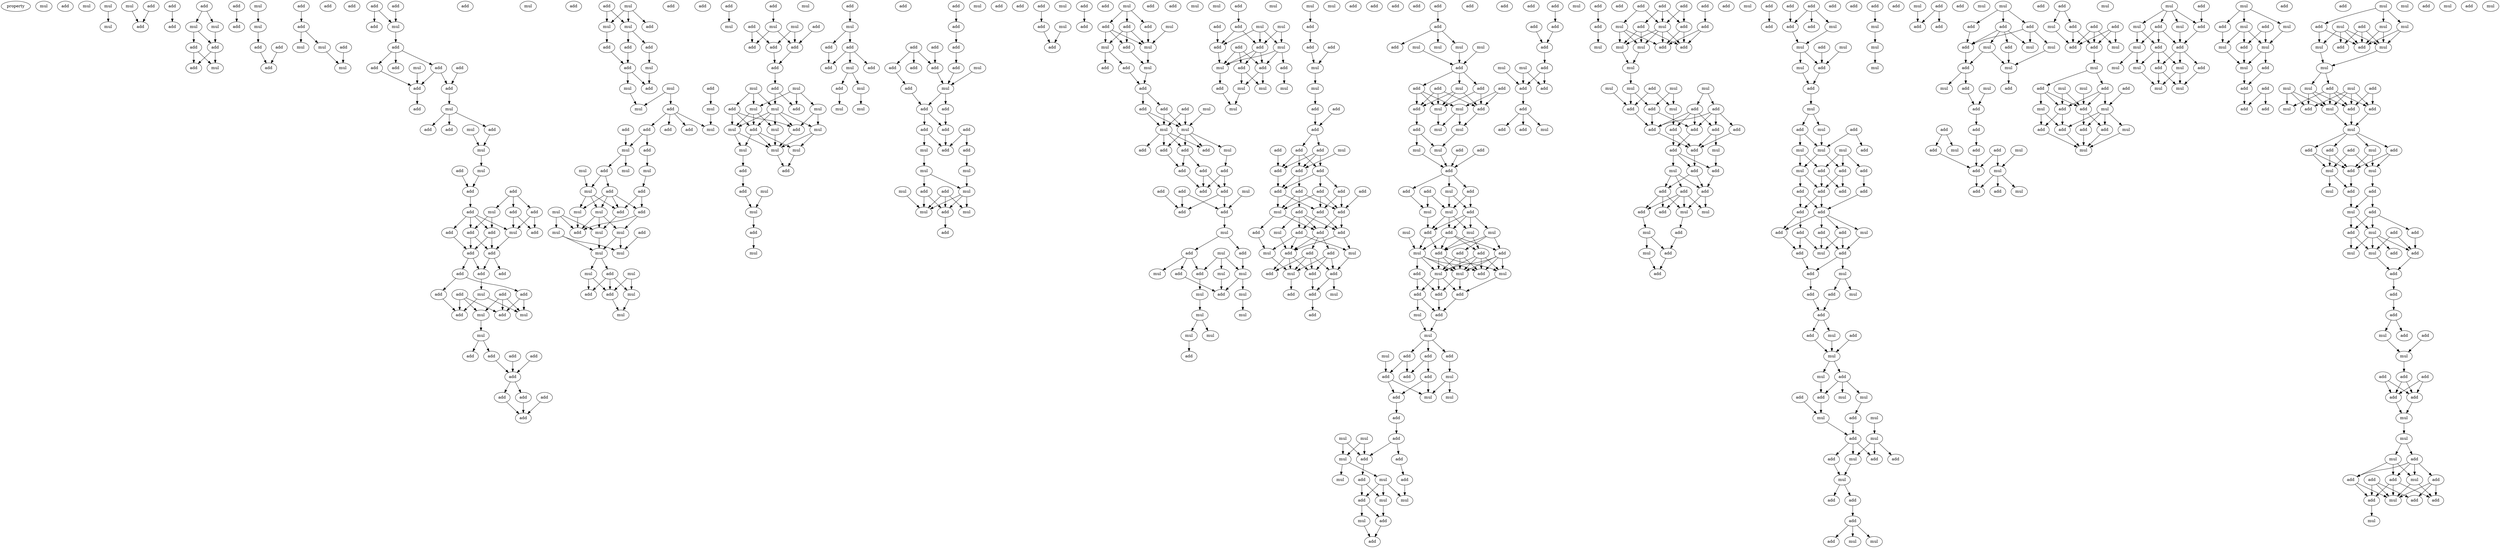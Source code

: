 digraph {
    node [fontcolor=black]
    property [mul=2,lf=1.6]
    0 [ label = mul ];
    1 [ label = add ];
    2 [ label = mul ];
    3 [ label = mul ];
    4 [ label = mul ];
    5 [ label = mul ];
    6 [ label = add ];
    7 [ label = add ];
    8 [ label = add ];
    9 [ label = add ];
    10 [ label = add ];
    11 [ label = mul ];
    12 [ label = mul ];
    13 [ label = add ];
    14 [ label = add ];
    15 [ label = add ];
    16 [ label = add ];
    17 [ label = add ];
    18 [ label = mul ];
    19 [ label = mul ];
    20 [ label = mul ];
    21 [ label = add ];
    22 [ label = add ];
    23 [ label = add ];
    24 [ label = add ];
    25 [ label = add ];
    26 [ label = mul ];
    27 [ label = add ];
    28 [ label = add ];
    29 [ label = add ];
    30 [ label = mul ];
    31 [ label = mul ];
    32 [ label = add ];
    33 [ label = add ];
    34 [ label = add ];
    35 [ label = mul ];
    36 [ label = add ];
    37 [ label = add ];
    38 [ label = add ];
    39 [ label = mul ];
    40 [ label = add ];
    41 [ label = add ];
    42 [ label = add ];
    43 [ label = add ];
    44 [ label = add ];
    45 [ label = mul ];
    46 [ label = mul ];
    47 [ label = add ];
    48 [ label = add ];
    49 [ label = add ];
    50 [ label = mul ];
    51 [ label = add ];
    52 [ label = add ];
    53 [ label = mul ];
    54 [ label = add ];
    55 [ label = add ];
    56 [ label = mul ];
    57 [ label = add ];
    58 [ label = add ];
    59 [ label = add ];
    60 [ label = add ];
    61 [ label = add ];
    62 [ label = add ];
    63 [ label = add ];
    64 [ label = mul ];
    65 [ label = add ];
    66 [ label = add ];
    67 [ label = add ];
    68 [ label = add ];
    69 [ label = add ];
    70 [ label = add ];
    71 [ label = add ];
    72 [ label = add ];
    73 [ label = add ];
    74 [ label = mul ];
    75 [ label = add ];
    76 [ label = mul ];
    77 [ label = mul ];
    78 [ label = add ];
    79 [ label = mul ];
    80 [ label = mul ];
    81 [ label = add ];
    82 [ label = add ];
    83 [ label = add ];
    84 [ label = add ];
    85 [ label = add ];
    86 [ label = add ];
    87 [ label = add ];
    88 [ label = add ];
    89 [ label = add ];
    90 [ label = add ];
    91 [ label = add ];
    92 [ label = mul ];
    93 [ label = mul ];
    94 [ label = add ];
    95 [ label = mul ];
    96 [ label = add ];
    97 [ label = add ];
    98 [ label = add ];
    99 [ label = add ];
    100 [ label = add ];
    101 [ label = mul ];
    102 [ label = add ];
    103 [ label = add ];
    104 [ label = add ];
    105 [ label = mul ];
    106 [ label = mul ];
    107 [ label = add ];
    108 [ label = mul ];
    109 [ label = mul ];
    110 [ label = add ];
    111 [ label = add ];
    112 [ label = add ];
    113 [ label = mul ];
    114 [ label = add ];
    115 [ label = mul ];
    116 [ label = add ];
    117 [ label = mul ];
    118 [ label = add ];
    119 [ label = mul ];
    120 [ label = mul ];
    121 [ label = mul ];
    122 [ label = add ];
    123 [ label = add ];
    124 [ label = add ];
    125 [ label = mul ];
    126 [ label = mul ];
    127 [ label = add ];
    128 [ label = mul ];
    129 [ label = mul ];
    130 [ label = mul ];
    131 [ label = add ];
    132 [ label = add ];
    133 [ label = mul ];
    134 [ label = mul ];
    135 [ label = mul ];
    136 [ label = add ];
    137 [ label = mul ];
    138 [ label = mul ];
    139 [ label = mul ];
    140 [ label = add ];
    141 [ label = add ];
    142 [ label = add ];
    143 [ label = mul ];
    144 [ label = mul ];
    145 [ label = add ];
    146 [ label = add ];
    147 [ label = mul ];
    148 [ label = mul ];
    149 [ label = add ];
    150 [ label = add ];
    151 [ label = add ];
    152 [ label = add ];
    153 [ label = add ];
    154 [ label = mul ];
    155 [ label = add ];
    156 [ label = mul ];
    157 [ label = mul ];
    158 [ label = mul ];
    159 [ label = mul ];
    160 [ label = add ];
    161 [ label = add ];
    162 [ label = add ];
    163 [ label = mul ];
    164 [ label = mul ];
    165 [ label = add ];
    166 [ label = mul ];
    167 [ label = mul ];
    168 [ label = mul ];
    169 [ label = mul ];
    170 [ label = add ];
    171 [ label = add ];
    172 [ label = add ];
    173 [ label = mul ];
    174 [ label = mul ];
    175 [ label = mul ];
    176 [ label = add ];
    177 [ label = add ];
    178 [ label = mul ];
    179 [ label = mul ];
    180 [ label = add ];
    181 [ label = add ];
    182 [ label = add ];
    183 [ label = mul ];
    184 [ label = add ];
    185 [ label = add ];
    186 [ label = add ];
    187 [ label = mul ];
    188 [ label = mul ];
    189 [ label = add ];
    190 [ label = mul ];
    191 [ label = add ];
    192 [ label = mul ];
    193 [ label = add ];
    194 [ label = add ];
    195 [ label = add ];
    196 [ label = add ];
    197 [ label = add ];
    198 [ label = mul ];
    199 [ label = add ];
    200 [ label = add ];
    201 [ label = add ];
    202 [ label = add ];
    203 [ label = mul ];
    204 [ label = add ];
    205 [ label = add ];
    206 [ label = add ];
    207 [ label = add ];
    208 [ label = add ];
    209 [ label = add ];
    210 [ label = mul ];
    211 [ label = add ];
    212 [ label = add ];
    213 [ label = mul ];
    214 [ label = mul ];
    215 [ label = add ];
    216 [ label = mul ];
    217 [ label = mul ];
    218 [ label = add ];
    219 [ label = add ];
    220 [ label = mul ];
    221 [ label = mul ];
    222 [ label = add ];
    223 [ label = add ];
    224 [ label = add ];
    225 [ label = mul ];
    226 [ label = add ];
    227 [ label = mul ];
    228 [ label = add ];
    229 [ label = add ];
    230 [ label = add ];
    231 [ label = mul ];
    232 [ label = add ];
    233 [ label = add ];
    234 [ label = mul ];
    235 [ label = add ];
    236 [ label = mul ];
    237 [ label = add ];
    238 [ label = mul ];
    239 [ label = add ];
    240 [ label = add ];
    241 [ label = mul ];
    242 [ label = add ];
    243 [ label = add ];
    244 [ label = add ];
    245 [ label = add ];
    246 [ label = add ];
    247 [ label = mul ];
    248 [ label = mul ];
    249 [ label = mul ];
    250 [ label = add ];
    251 [ label = mul ];
    252 [ label = add ];
    253 [ label = add ];
    254 [ label = add ];
    255 [ label = add ];
    256 [ label = add ];
    257 [ label = add ];
    258 [ label = add ];
    259 [ label = mul ];
    260 [ label = add ];
    261 [ label = add ];
    262 [ label = add ];
    263 [ label = add ];
    264 [ label = add ];
    265 [ label = mul ];
    266 [ label = add ];
    267 [ label = add ];
    268 [ label = mul ];
    269 [ label = mul ];
    270 [ label = add ];
    271 [ label = add ];
    272 [ label = mul ];
    273 [ label = mul ];
    274 [ label = add ];
    275 [ label = add ];
    276 [ label = mul ];
    277 [ label = mul ];
    278 [ label = mul ];
    279 [ label = mul ];
    280 [ label = mul ];
    281 [ label = mul ];
    282 [ label = mul ];
    283 [ label = mul ];
    284 [ label = add ];
    285 [ label = add ];
    286 [ label = add ];
    287 [ label = mul ];
    288 [ label = add ];
    289 [ label = mul ];
    290 [ label = add ];
    291 [ label = mul ];
    292 [ label = add ];
    293 [ label = add ];
    294 [ label = add ];
    295 [ label = add ];
    296 [ label = add ];
    297 [ label = mul ];
    298 [ label = mul ];
    299 [ label = mul ];
    300 [ label = add ];
    301 [ label = mul ];
    302 [ label = mul ];
    303 [ label = mul ];
    304 [ label = mul ];
    305 [ label = mul ];
    306 [ label = add ];
    307 [ label = add ];
    308 [ label = add ];
    309 [ label = mul ];
    310 [ label = mul ];
    311 [ label = add ];
    312 [ label = add ];
    313 [ label = add ];
    314 [ label = add ];
    315 [ label = add ];
    316 [ label = add ];
    317 [ label = mul ];
    318 [ label = add ];
    319 [ label = add ];
    320 [ label = add ];
    321 [ label = add ];
    322 [ label = add ];
    323 [ label = add ];
    324 [ label = add ];
    325 [ label = add ];
    326 [ label = add ];
    327 [ label = add ];
    328 [ label = add ];
    329 [ label = mul ];
    330 [ label = add ];
    331 [ label = add ];
    332 [ label = add ];
    333 [ label = mul ];
    334 [ label = add ];
    335 [ label = add ];
    336 [ label = add ];
    337 [ label = add ];
    338 [ label = mul ];
    339 [ label = add ];
    340 [ label = add ];
    341 [ label = mul ];
    342 [ label = add ];
    343 [ label = mul ];
    344 [ label = add ];
    345 [ label = add ];
    346 [ label = add ];
    347 [ label = add ];
    348 [ label = add ];
    349 [ label = mul ];
    350 [ label = add ];
    351 [ label = add ];
    352 [ label = add ];
    353 [ label = add ];
    354 [ label = mul ];
    355 [ label = add ];
    356 [ label = mul ];
    357 [ label = mul ];
    358 [ label = mul ];
    359 [ label = add ];
    360 [ label = mul ];
    361 [ label = add ];
    362 [ label = add ];
    363 [ label = add ];
    364 [ label = add ];
    365 [ label = add ];
    366 [ label = mul ];
    367 [ label = mul ];
    368 [ label = add ];
    369 [ label = mul ];
    370 [ label = add ];
    371 [ label = mul ];
    372 [ label = mul ];
    373 [ label = mul ];
    374 [ label = add ];
    375 [ label = add ];
    376 [ label = add ];
    377 [ label = add ];
    378 [ label = mul ];
    379 [ label = add ];
    380 [ label = add ];
    381 [ label = add ];
    382 [ label = mul ];
    383 [ label = mul ];
    384 [ label = add ];
    385 [ label = add ];
    386 [ label = mul ];
    387 [ label = mul ];
    388 [ label = mul ];
    389 [ label = add ];
    390 [ label = add ];
    391 [ label = add ];
    392 [ label = add ];
    393 [ label = mul ];
    394 [ label = add ];
    395 [ label = mul ];
    396 [ label = add ];
    397 [ label = mul ];
    398 [ label = add ];
    399 [ label = mul ];
    400 [ label = add ];
    401 [ label = add ];
    402 [ label = add ];
    403 [ label = mul ];
    404 [ label = add ];
    405 [ label = mul ];
    406 [ label = add ];
    407 [ label = mul ];
    408 [ label = add ];
    409 [ label = add ];
    410 [ label = add ];
    411 [ label = add ];
    412 [ label = add ];
    413 [ label = mul ];
    414 [ label = add ];
    415 [ label = mul ];
    416 [ label = mul ];
    417 [ label = add ];
    418 [ label = mul ];
    419 [ label = add ];
    420 [ label = add ];
    421 [ label = mul ];
    422 [ label = add ];
    423 [ label = mul ];
    424 [ label = add ];
    425 [ label = mul ];
    426 [ label = add ];
    427 [ label = mul ];
    428 [ label = add ];
    429 [ label = add ];
    430 [ label = mul ];
    431 [ label = add ];
    432 [ label = mul ];
    433 [ label = mul ];
    434 [ label = add ];
    435 [ label = add ];
    436 [ label = add ];
    437 [ label = add ];
    438 [ label = add ];
    439 [ label = add ];
    440 [ label = mul ];
    441 [ label = add ];
    442 [ label = mul ];
    443 [ label = mul ];
    444 [ label = add ];
    445 [ label = add ];
    446 [ label = add ];
    447 [ label = add ];
    448 [ label = add ];
    449 [ label = add ];
    450 [ label = add ];
    451 [ label = mul ];
    452 [ label = add ];
    453 [ label = mul ];
    454 [ label = add ];
    455 [ label = add ];
    456 [ label = add ];
    457 [ label = add ];
    458 [ label = add ];
    459 [ label = add ];
    460 [ label = mul ];
    461 [ label = mul ];
    462 [ label = add ];
    463 [ label = mul ];
    464 [ label = mul ];
    465 [ label = add ];
    466 [ label = add ];
    467 [ label = mul ];
    468 [ label = mul ];
    469 [ label = mul ];
    470 [ label = add ];
    471 [ label = mul ];
    472 [ label = mul ];
    473 [ label = add ];
    474 [ label = add ];
    475 [ label = add ];
    476 [ label = add ];
    477 [ label = mul ];
    478 [ label = add ];
    479 [ label = add ];
    480 [ label = add ];
    481 [ label = add ];
    482 [ label = add ];
    483 [ label = mul ];
    484 [ label = add ];
    485 [ label = add ];
    486 [ label = add ];
    487 [ label = add ];
    488 [ label = mul ];
    489 [ label = add ];
    490 [ label = add ];
    491 [ label = add ];
    492 [ label = add ];
    493 [ label = add ];
    494 [ label = mul ];
    495 [ label = mul ];
    496 [ label = add ];
    497 [ label = mul ];
    498 [ label = mul ];
    499 [ label = add ];
    500 [ label = add ];
    501 [ label = add ];
    502 [ label = mul ];
    503 [ label = add ];
    504 [ label = add ];
    505 [ label = add ];
    506 [ label = add ];
    507 [ label = add ];
    508 [ label = add ];
    509 [ label = add ];
    510 [ label = mul ];
    511 [ label = mul ];
    512 [ label = mul ];
    513 [ label = add ];
    514 [ label = mul ];
    515 [ label = add ];
    516 [ label = add ];
    517 [ label = mul ];
    518 [ label = add ];
    519 [ label = add ];
    520 [ label = mul ];
    521 [ label = mul ];
    522 [ label = add ];
    523 [ label = mul ];
    524 [ label = mul ];
    525 [ label = add ];
    526 [ label = mul ];
    527 [ label = add ];
    528 [ label = add ];
    529 [ label = add ];
    530 [ label = add ];
    531 [ label = add ];
    532 [ label = add ];
    533 [ label = add ];
    534 [ label = add ];
    535 [ label = add ];
    536 [ label = mul ];
    537 [ label = add ];
    538 [ label = add ];
    539 [ label = add ];
    540 [ label = mul ];
    541 [ label = add ];
    542 [ label = add ];
    543 [ label = add ];
    544 [ label = mul ];
    545 [ label = add ];
    546 [ label = add ];
    547 [ label = mul ];
    548 [ label = add ];
    549 [ label = mul ];
    550 [ label = add ];
    551 [ label = add ];
    552 [ label = add ];
    553 [ label = mul ];
    554 [ label = add ];
    555 [ label = mul ];
    556 [ label = add ];
    557 [ label = add ];
    558 [ label = mul ];
    559 [ label = mul ];
    560 [ label = mul ];
    561 [ label = add ];
    562 [ label = mul ];
    563 [ label = mul ];
    564 [ label = add ];
    565 [ label = add ];
    566 [ label = add ];
    567 [ label = add ];
    568 [ label = mul ];
    569 [ label = mul ];
    570 [ label = add ];
    571 [ label = add ];
    572 [ label = add ];
    573 [ label = add ];
    574 [ label = add ];
    575 [ label = add ];
    576 [ label = mul ];
    577 [ label = mul ];
    578 [ label = mul ];
    579 [ label = mul ];
    580 [ label = add ];
    581 [ label = mul ];
    582 [ label = mul ];
    583 [ label = add ];
    584 [ label = add ];
    585 [ label = mul ];
    586 [ label = add ];
    587 [ label = mul ];
    588 [ label = add ];
    589 [ label = add ];
    590 [ label = add ];
    591 [ label = mul ];
    592 [ label = add ];
    593 [ label = add ];
    594 [ label = mul ];
    595 [ label = mul ];
    596 [ label = mul ];
    597 [ label = add ];
    598 [ label = mul ];
    599 [ label = add ];
    600 [ label = add ];
    601 [ label = mul ];
    602 [ label = add ];
    603 [ label = add ];
    604 [ label = add ];
    605 [ label = add ];
    606 [ label = mul ];
    607 [ label = add ];
    608 [ label = mul ];
    609 [ label = add ];
    610 [ label = add ];
    611 [ label = mul ];
    612 [ label = add ];
    613 [ label = add ];
    614 [ label = mul ];
    615 [ label = add ];
    616 [ label = add ];
    617 [ label = mul ];
    618 [ label = mul ];
    619 [ label = add ];
    620 [ label = add ];
    621 [ label = add ];
    622 [ label = add ];
    623 [ label = mul ];
    624 [ label = add ];
    625 [ label = mul ];
    626 [ label = mul ];
    627 [ label = add ];
    628 [ label = add ];
    629 [ label = add ];
    630 [ label = mul ];
    631 [ label = add ];
    632 [ label = mul ];
    633 [ label = mul ];
    634 [ label = add ];
    635 [ label = add ];
    636 [ label = mul ];
    637 [ label = add ];
    638 [ label = add ];
    639 [ label = add ];
    640 [ label = mul ];
    641 [ label = mul ];
    642 [ label = add ];
    643 [ label = mul ];
    644 [ label = add ];
    645 [ label = mul ];
    646 [ label = add ];
    647 [ label = mul ];
    648 [ label = add ];
    649 [ label = add ];
    650 [ label = mul ];
    651 [ label = mul ];
    652 [ label = mul ];
    653 [ label = add ];
    654 [ label = add ];
    655 [ label = mul ];
    656 [ label = mul ];
    657 [ label = mul ];
    658 [ label = add ];
    659 [ label = mul ];
    660 [ label = mul ];
    661 [ label = add ];
    662 [ label = add ];
    663 [ label = mul ];
    664 [ label = mul ];
    665 [ label = mul ];
    666 [ label = add ];
    667 [ label = add ];
    668 [ label = add ];
    669 [ label = add ];
    670 [ label = add ];
    671 [ label = add ];
    672 [ label = add ];
    673 [ label = mul ];
    674 [ label = add ];
    675 [ label = mul ];
    676 [ label = mul ];
    677 [ label = add ];
    678 [ label = mul ];
    679 [ label = mul ];
    680 [ label = add ];
    681 [ label = add ];
    682 [ label = mul ];
    683 [ label = mul ];
    684 [ label = mul ];
    685 [ label = add ];
    686 [ label = add ];
    687 [ label = mul ];
    688 [ label = mul ];
    689 [ label = add ];
    690 [ label = add ];
    691 [ label = mul ];
    692 [ label = mul ];
    693 [ label = add ];
    694 [ label = mul ];
    695 [ label = add ];
    696 [ label = add ];
    697 [ label = add ];
    698 [ label = mul ];
    699 [ label = add ];
    700 [ label = mul ];
    701 [ label = add ];
    702 [ label = mul ];
    703 [ label = mul ];
    704 [ label = add ];
    705 [ label = add ];
    706 [ label = mul ];
    707 [ label = add ];
    708 [ label = mul ];
    709 [ label = add ];
    710 [ label = add ];
    711 [ label = add ];
    712 [ label = add ];
    713 [ label = mul ];
    714 [ label = add ];
    715 [ label = mul ];
    716 [ label = add ];
    717 [ label = mul ];
    718 [ label = add ];
    719 [ label = add ];
    720 [ label = add ];
    721 [ label = add ];
    722 [ label = mul ];
    723 [ label = add ];
    724 [ label = mul ];
    725 [ label = mul ];
    726 [ label = add ];
    727 [ label = add ];
    728 [ label = add ];
    729 [ label = add ];
    730 [ label = add ];
    731 [ label = add ];
    732 [ label = mul ];
    733 [ label = mul ];
    734 [ label = mul ];
    735 [ label = add ];
    736 [ label = add ];
    737 [ label = mul ];
    738 [ label = add ];
    739 [ label = add ];
    740 [ label = add ];
    741 [ label = mul ];
    742 [ label = add ];
    743 [ label = add ];
    744 [ label = mul ];
    745 [ label = add ];
    746 [ label = mul ];
    3 -> 4 [ name = 0 ];
    5 -> 7 [ name = 1 ];
    6 -> 7 [ name = 2 ];
    8 -> 9 [ name = 3 ];
    10 -> 11 [ name = 4 ];
    10 -> 12 [ name = 5 ];
    11 -> 13 [ name = 6 ];
    11 -> 14 [ name = 7 ];
    12 -> 14 [ name = 8 ];
    13 -> 17 [ name = 9 ];
    13 -> 18 [ name = 10 ];
    14 -> 17 [ name = 11 ];
    14 -> 18 [ name = 12 ];
    15 -> 16 [ name = 13 ];
    19 -> 20 [ name = 14 ];
    20 -> 21 [ name = 15 ];
    21 -> 23 [ name = 16 ];
    22 -> 23 [ name = 17 ];
    24 -> 25 [ name = 18 ];
    25 -> 26 [ name = 19 ];
    25 -> 30 [ name = 20 ];
    29 -> 31 [ name = 21 ];
    30 -> 31 [ name = 22 ];
    32 -> 34 [ name = 23 ];
    32 -> 35 [ name = 24 ];
    33 -> 35 [ name = 25 ];
    35 -> 36 [ name = 26 ];
    36 -> 37 [ name = 27 ];
    36 -> 40 [ name = 28 ];
    36 -> 41 [ name = 29 ];
    37 -> 42 [ name = 30 ];
    37 -> 43 [ name = 31 ];
    38 -> 43 [ name = 32 ];
    39 -> 42 [ name = 33 ];
    40 -> 42 [ name = 34 ];
    42 -> 44 [ name = 35 ];
    43 -> 45 [ name = 36 ];
    45 -> 47 [ name = 37 ];
    45 -> 48 [ name = 38 ];
    45 -> 49 [ name = 39 ];
    46 -> 50 [ name = 40 ];
    49 -> 50 [ name = 41 ];
    50 -> 53 [ name = 42 ];
    52 -> 55 [ name = 43 ];
    53 -> 55 [ name = 44 ];
    54 -> 56 [ name = 45 ];
    54 -> 57 [ name = 46 ];
    54 -> 58 [ name = 47 ];
    55 -> 59 [ name = 48 ];
    56 -> 60 [ name = 49 ];
    56 -> 61 [ name = 50 ];
    57 -> 63 [ name = 51 ];
    57 -> 64 [ name = 52 ];
    58 -> 63 [ name = 53 ];
    58 -> 64 [ name = 54 ];
    59 -> 60 [ name = 55 ];
    59 -> 61 [ name = 56 ];
    59 -> 62 [ name = 57 ];
    59 -> 64 [ name = 58 ];
    60 -> 65 [ name = 59 ];
    60 -> 66 [ name = 60 ];
    61 -> 65 [ name = 61 ];
    61 -> 66 [ name = 62 ];
    62 -> 65 [ name = 63 ];
    64 -> 66 [ name = 64 ];
    65 -> 67 [ name = 65 ];
    65 -> 69 [ name = 66 ];
    66 -> 68 [ name = 67 ];
    66 -> 69 [ name = 68 ];
    67 -> 70 [ name = 69 ];
    67 -> 71 [ name = 70 ];
    69 -> 74 [ name = 71 ];
    70 -> 78 [ name = 72 ];
    70 -> 79 [ name = 73 ];
    71 -> 75 [ name = 74 ];
    72 -> 77 [ name = 75 ];
    72 -> 78 [ name = 76 ];
    72 -> 79 [ name = 77 ];
    73 -> 75 [ name = 78 ];
    73 -> 77 [ name = 79 ];
    73 -> 78 [ name = 80 ];
    74 -> 75 [ name = 81 ];
    74 -> 79 [ name = 82 ];
    77 -> 80 [ name = 83 ];
    80 -> 81 [ name = 84 ];
    80 -> 82 [ name = 85 ];
    82 -> 85 [ name = 86 ];
    83 -> 85 [ name = 87 ];
    84 -> 85 [ name = 88 ];
    85 -> 86 [ name = 89 ];
    85 -> 87 [ name = 90 ];
    86 -> 90 [ name = 91 ];
    87 -> 90 [ name = 92 ];
    89 -> 90 [ name = 93 ];
    91 -> 93 [ name = 94 ];
    91 -> 95 [ name = 95 ];
    92 -> 93 [ name = 96 ];
    92 -> 94 [ name = 97 ];
    92 -> 95 [ name = 98 ];
    93 -> 97 [ name = 99 ];
    93 -> 99 [ name = 100 ];
    95 -> 96 [ name = 101 ];
    96 -> 100 [ name = 102 ];
    97 -> 100 [ name = 103 ];
    99 -> 101 [ name = 104 ];
    100 -> 102 [ name = 105 ];
    100 -> 105 [ name = 106 ];
    101 -> 102 [ name = 107 ];
    103 -> 108 [ name = 108 ];
    105 -> 109 [ name = 109 ];
    106 -> 107 [ name = 110 ];
    106 -> 109 [ name = 111 ];
    107 -> 110 [ name = 112 ];
    107 -> 111 [ name = 113 ];
    107 -> 112 [ name = 114 ];
    107 -> 113 [ name = 115 ];
    108 -> 113 [ name = 116 ];
    111 -> 115 [ name = 117 ];
    111 -> 116 [ name = 118 ];
    114 -> 115 [ name = 119 ];
    115 -> 117 [ name = 120 ];
    115 -> 118 [ name = 121 ];
    116 -> 120 [ name = 122 ];
    118 -> 121 [ name = 123 ];
    118 -> 122 [ name = 124 ];
    119 -> 121 [ name = 125 ];
    120 -> 123 [ name = 126 ];
    121 -> 126 [ name = 127 ];
    121 -> 127 [ name = 128 ];
    121 -> 128 [ name = 129 ];
    122 -> 124 [ name = 130 ];
    122 -> 126 [ name = 131 ];
    122 -> 127 [ name = 132 ];
    122 -> 128 [ name = 133 ];
    123 -> 124 [ name = 134 ];
    123 -> 127 [ name = 135 ];
    124 -> 130 [ name = 136 ];
    124 -> 132 [ name = 137 ];
    125 -> 129 [ name = 138 ];
    125 -> 132 [ name = 139 ];
    125 -> 133 [ name = 140 ];
    126 -> 132 [ name = 141 ];
    127 -> 133 [ name = 142 ];
    128 -> 130 [ name = 143 ];
    128 -> 132 [ name = 144 ];
    128 -> 133 [ name = 145 ];
    129 -> 134 [ name = 146 ];
    129 -> 135 [ name = 147 ];
    130 -> 134 [ name = 148 ];
    130 -> 135 [ name = 149 ];
    131 -> 135 [ name = 150 ];
    133 -> 134 [ name = 151 ];
    134 -> 136 [ name = 152 ];
    134 -> 138 [ name = 153 ];
    136 -> 139 [ name = 154 ];
    136 -> 141 [ name = 155 ];
    136 -> 142 [ name = 156 ];
    137 -> 139 [ name = 157 ];
    137 -> 142 [ name = 158 ];
    138 -> 141 [ name = 159 ];
    138 -> 142 [ name = 160 ];
    139 -> 143 [ name = 161 ];
    140 -> 144 [ name = 162 ];
    142 -> 143 [ name = 163 ];
    145 -> 148 [ name = 164 ];
    146 -> 152 [ name = 165 ];
    147 -> 150 [ name = 166 ];
    147 -> 152 [ name = 167 ];
    148 -> 151 [ name = 168 ];
    148 -> 152 [ name = 169 ];
    149 -> 150 [ name = 170 ];
    149 -> 151 [ name = 171 ];
    150 -> 153 [ name = 172 ];
    152 -> 153 [ name = 173 ];
    153 -> 155 [ name = 174 ];
    154 -> 157 [ name = 175 ];
    154 -> 158 [ name = 176 ];
    154 -> 160 [ name = 177 ];
    155 -> 159 [ name = 178 ];
    155 -> 160 [ name = 179 ];
    156 -> 157 [ name = 180 ];
    156 -> 159 [ name = 181 ];
    156 -> 161 [ name = 182 ];
    157 -> 162 [ name = 183 ];
    157 -> 163 [ name = 184 ];
    157 -> 164 [ name = 185 ];
    158 -> 165 [ name = 186 ];
    158 -> 166 [ name = 187 ];
    159 -> 162 [ name = 188 ];
    159 -> 163 [ name = 189 ];
    159 -> 164 [ name = 190 ];
    159 -> 165 [ name = 191 ];
    159 -> 166 [ name = 192 ];
    161 -> 162 [ name = 193 ];
    161 -> 164 [ name = 194 ];
    161 -> 165 [ name = 195 ];
    162 -> 167 [ name = 196 ];
    162 -> 168 [ name = 197 ];
    162 -> 169 [ name = 198 ];
    163 -> 169 [ name = 199 ];
    164 -> 167 [ name = 200 ];
    164 -> 169 [ name = 201 ];
    165 -> 169 [ name = 202 ];
    166 -> 168 [ name = 203 ];
    166 -> 169 [ name = 204 ];
    167 -> 171 [ name = 205 ];
    168 -> 170 [ name = 206 ];
    169 -> 170 [ name = 207 ];
    171 -> 172 [ name = 208 ];
    172 -> 175 [ name = 209 ];
    173 -> 175 [ name = 210 ];
    175 -> 176 [ name = 211 ];
    176 -> 178 [ name = 212 ];
    177 -> 179 [ name = 213 ];
    179 -> 181 [ name = 214 ];
    179 -> 182 [ name = 215 ];
    181 -> 185 [ name = 216 ];
    182 -> 183 [ name = 217 ];
    182 -> 184 [ name = 218 ];
    182 -> 185 [ name = 219 ];
    183 -> 186 [ name = 220 ];
    183 -> 187 [ name = 221 ];
    186 -> 188 [ name = 222 ];
    187 -> 192 [ name = 223 ];
    189 -> 193 [ name = 224 ];
    193 -> 195 [ name = 225 ];
    194 -> 200 [ name = 226 ];
    195 -> 197 [ name = 227 ];
    196 -> 199 [ name = 228 ];
    196 -> 200 [ name = 229 ];
    196 -> 201 [ name = 230 ];
    197 -> 203 [ name = 231 ];
    198 -> 203 [ name = 232 ];
    199 -> 202 [ name = 233 ];
    200 -> 203 [ name = 234 ];
    202 -> 204 [ name = 235 ];
    203 -> 204 [ name = 236 ];
    203 -> 205 [ name = 237 ];
    204 -> 206 [ name = 238 ];
    204 -> 209 [ name = 239 ];
    205 -> 209 [ name = 240 ];
    206 -> 210 [ name = 241 ];
    206 -> 211 [ name = 242 ];
    208 -> 211 [ name = 243 ];
    208 -> 212 [ name = 244 ];
    209 -> 211 [ name = 245 ];
    210 -> 213 [ name = 246 ];
    212 -> 214 [ name = 247 ];
    213 -> 215 [ name = 248 ];
    213 -> 217 [ name = 249 ];
    214 -> 217 [ name = 250 ];
    215 -> 219 [ name = 251 ];
    215 -> 220 [ name = 252 ];
    216 -> 220 [ name = 253 ];
    217 -> 219 [ name = 254 ];
    217 -> 220 [ name = 255 ];
    217 -> 221 [ name = 256 ];
    218 -> 219 [ name = 257 ];
    218 -> 220 [ name = 258 ];
    218 -> 221 [ name = 259 ];
    219 -> 222 [ name = 260 ];
    223 -> 224 [ name = 261 ];
    224 -> 226 [ name = 262 ];
    225 -> 226 [ name = 263 ];
    228 -> 229 [ name = 264 ];
    231 -> 232 [ name = 265 ];
    231 -> 233 [ name = 266 ];
    231 -> 235 [ name = 267 ];
    232 -> 236 [ name = 268 ];
    232 -> 237 [ name = 269 ];
    232 -> 238 [ name = 270 ];
    233 -> 238 [ name = 271 ];
    234 -> 238 [ name = 272 ];
    235 -> 236 [ name = 273 ];
    235 -> 237 [ name = 274 ];
    235 -> 238 [ name = 275 ];
    236 -> 239 [ name = 276 ];
    236 -> 240 [ name = 277 ];
    237 -> 241 [ name = 278 ];
    238 -> 241 [ name = 279 ];
    239 -> 242 [ name = 280 ];
    241 -> 242 [ name = 281 ];
    242 -> 243 [ name = 282 ];
    242 -> 246 [ name = 283 ];
    243 -> 248 [ name = 284 ];
    243 -> 249 [ name = 285 ];
    244 -> 248 [ name = 286 ];
    244 -> 249 [ name = 287 ];
    246 -> 248 [ name = 288 ];
    246 -> 249 [ name = 289 ];
    247 -> 248 [ name = 290 ];
    248 -> 250 [ name = 291 ];
    248 -> 251 [ name = 292 ];
    248 -> 252 [ name = 293 ];
    248 -> 253 [ name = 294 ];
    249 -> 250 [ name = 295 ];
    249 -> 252 [ name = 296 ];
    249 -> 253 [ name = 297 ];
    249 -> 254 [ name = 298 ];
    250 -> 255 [ name = 299 ];
    251 -> 256 [ name = 300 ];
    253 -> 255 [ name = 301 ];
    253 -> 257 [ name = 302 ];
    255 -> 261 [ name = 303 ];
    256 -> 258 [ name = 304 ];
    256 -> 261 [ name = 305 ];
    257 -> 258 [ name = 306 ];
    257 -> 261 [ name = 307 ];
    258 -> 263 [ name = 308 ];
    258 -> 264 [ name = 309 ];
    259 -> 264 [ name = 310 ];
    260 -> 263 [ name = 311 ];
    260 -> 264 [ name = 312 ];
    262 -> 263 [ name = 313 ];
    264 -> 265 [ name = 314 ];
    265 -> 266 [ name = 315 ];
    265 -> 267 [ name = 316 ];
    266 -> 269 [ name = 317 ];
    267 -> 270 [ name = 318 ];
    267 -> 271 [ name = 319 ];
    267 -> 272 [ name = 320 ];
    268 -> 269 [ name = 321 ];
    268 -> 271 [ name = 322 ];
    268 -> 273 [ name = 323 ];
    269 -> 275 [ name = 324 ];
    269 -> 277 [ name = 325 ];
    270 -> 275 [ name = 326 ];
    271 -> 276 [ name = 327 ];
    273 -> 275 [ name = 328 ];
    276 -> 279 [ name = 329 ];
    277 -> 278 [ name = 330 ];
    279 -> 280 [ name = 331 ];
    279 -> 281 [ name = 332 ];
    280 -> 284 [ name = 333 ];
    285 -> 288 [ name = 334 ];
    286 -> 290 [ name = 335 ];
    287 -> 290 [ name = 336 ];
    287 -> 291 [ name = 337 ];
    287 -> 293 [ name = 338 ];
    288 -> 290 [ name = 339 ];
    288 -> 293 [ name = 340 ];
    289 -> 291 [ name = 341 ];
    289 -> 293 [ name = 342 ];
    290 -> 297 [ name = 343 ];
    291 -> 294 [ name = 344 ];
    291 -> 296 [ name = 345 ];
    291 -> 297 [ name = 346 ];
    292 -> 294 [ name = 347 ];
    292 -> 295 [ name = 348 ];
    292 -> 297 [ name = 349 ];
    293 -> 294 [ name = 350 ];
    293 -> 295 [ name = 351 ];
    293 -> 297 [ name = 352 ];
    294 -> 298 [ name = 353 ];
    294 -> 301 [ name = 354 ];
    295 -> 298 [ name = 355 ];
    295 -> 301 [ name = 356 ];
    296 -> 299 [ name = 357 ];
    297 -> 300 [ name = 358 ];
    300 -> 302 [ name = 359 ];
    301 -> 302 [ name = 360 ];
    304 -> 306 [ name = 361 ];
    306 -> 308 [ name = 362 ];
    307 -> 309 [ name = 363 ];
    308 -> 309 [ name = 364 ];
    309 -> 310 [ name = 365 ];
    310 -> 313 [ name = 366 ];
    311 -> 316 [ name = 367 ];
    313 -> 316 [ name = 368 ];
    316 -> 318 [ name = 369 ];
    316 -> 319 [ name = 370 ];
    317 -> 323 [ name = 371 ];
    318 -> 321 [ name = 372 ];
    318 -> 322 [ name = 373 ];
    318 -> 323 [ name = 374 ];
    319 -> 321 [ name = 375 ];
    319 -> 322 [ name = 376 ];
    319 -> 323 [ name = 377 ];
    320 -> 322 [ name = 378 ];
    321 -> 325 [ name = 379 ];
    321 -> 326 [ name = 380 ];
    321 -> 327 [ name = 381 ];
    322 -> 327 [ name = 382 ];
    323 -> 324 [ name = 383 ];
    323 -> 327 [ name = 384 ];
    324 -> 329 [ name = 385 ];
    324 -> 331 [ name = 386 ];
    324 -> 332 [ name = 387 ];
    325 -> 330 [ name = 388 ];
    325 -> 331 [ name = 389 ];
    326 -> 329 [ name = 390 ];
    326 -> 330 [ name = 391 ];
    326 -> 331 [ name = 392 ];
    327 -> 329 [ name = 393 ];
    327 -> 330 [ name = 394 ];
    328 -> 331 [ name = 395 ];
    329 -> 335 [ name = 396 ];
    329 -> 336 [ name = 397 ];
    330 -> 334 [ name = 398 ];
    330 -> 337 [ name = 399 ];
    331 -> 335 [ name = 400 ];
    331 -> 337 [ name = 401 ];
    332 -> 333 [ name = 402 ];
    332 -> 334 [ name = 403 ];
    332 -> 335 [ name = 404 ];
    332 -> 337 [ name = 405 ];
    333 -> 340 [ name = 406 ];
    334 -> 338 [ name = 407 ];
    334 -> 340 [ name = 408 ];
    334 -> 341 [ name = 409 ];
    335 -> 339 [ name = 410 ];
    335 -> 340 [ name = 411 ];
    335 -> 342 [ name = 412 ];
    336 -> 338 [ name = 413 ];
    337 -> 340 [ name = 414 ];
    337 -> 341 [ name = 415 ];
    338 -> 343 [ name = 416 ];
    339 -> 343 [ name = 417 ];
    339 -> 344 [ name = 418 ];
    339 -> 345 [ name = 419 ];
    340 -> 343 [ name = 420 ];
    340 -> 345 [ name = 421 ];
    340 -> 346 [ name = 422 ];
    341 -> 344 [ name = 423 ];
    342 -> 343 [ name = 424 ];
    342 -> 344 [ name = 425 ];
    342 -> 345 [ name = 426 ];
    342 -> 346 [ name = 427 ];
    343 -> 347 [ name = 428 ];
    344 -> 348 [ name = 429 ];
    344 -> 349 [ name = 430 ];
    345 -> 348 [ name = 431 ];
    348 -> 350 [ name = 432 ];
    352 -> 353 [ name = 433 ];
    353 -> 355 [ name = 434 ];
    353 -> 357 [ name = 435 ];
    353 -> 358 [ name = 436 ];
    354 -> 359 [ name = 437 ];
    356 -> 359 [ name = 438 ];
    358 -> 359 [ name = 439 ];
    359 -> 360 [ name = 440 ];
    359 -> 361 [ name = 441 ];
    359 -> 362 [ name = 442 ];
    360 -> 365 [ name = 443 ];
    360 -> 367 [ name = 444 ];
    360 -> 368 [ name = 445 ];
    361 -> 365 [ name = 446 ];
    361 -> 367 [ name = 447 ];
    362 -> 366 [ name = 448 ];
    362 -> 367 [ name = 449 ];
    362 -> 368 [ name = 450 ];
    363 -> 365 [ name = 451 ];
    363 -> 366 [ name = 452 ];
    364 -> 365 [ name = 453 ];
    364 -> 367 [ name = 454 ];
    364 -> 368 [ name = 455 ];
    365 -> 371 [ name = 456 ];
    366 -> 369 [ name = 457 ];
    366 -> 371 [ name = 458 ];
    367 -> 369 [ name = 459 ];
    368 -> 370 [ name = 460 ];
    370 -> 372 [ name = 461 ];
    370 -> 373 [ name = 462 ];
    371 -> 373 [ name = 463 ];
    372 -> 377 [ name = 464 ];
    373 -> 377 [ name = 465 ];
    374 -> 377 [ name = 466 ];
    376 -> 377 [ name = 467 ];
    377 -> 378 [ name = 468 ];
    377 -> 379 [ name = 469 ];
    377 -> 380 [ name = 470 ];
    378 -> 383 [ name = 471 ];
    378 -> 384 [ name = 472 ];
    379 -> 383 [ name = 473 ];
    379 -> 384 [ name = 474 ];
    380 -> 382 [ name = 475 ];
    381 -> 382 [ name = 476 ];
    381 -> 383 [ name = 477 ];
    382 -> 389 [ name = 478 ];
    383 -> 385 [ name = 479 ];
    383 -> 387 [ name = 480 ];
    383 -> 389 [ name = 481 ];
    384 -> 385 [ name = 482 ];
    384 -> 387 [ name = 483 ];
    384 -> 388 [ name = 484 ];
    384 -> 389 [ name = 485 ];
    385 -> 390 [ name = 486 ];
    385 -> 392 [ name = 487 ];
    385 -> 393 [ name = 488 ];
    385 -> 394 [ name = 489 ];
    386 -> 393 [ name = 490 ];
    387 -> 390 [ name = 491 ];
    387 -> 392 [ name = 492 ];
    388 -> 390 [ name = 493 ];
    388 -> 391 [ name = 494 ];
    388 -> 394 [ name = 495 ];
    389 -> 390 [ name = 496 ];
    389 -> 393 [ name = 497 ];
    390 -> 395 [ name = 498 ];
    390 -> 397 [ name = 499 ];
    390 -> 399 [ name = 500 ];
    391 -> 395 [ name = 501 ];
    391 -> 396 [ name = 502 ];
    391 -> 397 [ name = 503 ];
    392 -> 395 [ name = 504 ];
    392 -> 396 [ name = 505 ];
    392 -> 397 [ name = 506 ];
    392 -> 399 [ name = 507 ];
    393 -> 395 [ name = 508 ];
    393 -> 396 [ name = 509 ];
    393 -> 397 [ name = 510 ];
    393 -> 398 [ name = 511 ];
    394 -> 395 [ name = 512 ];
    394 -> 396 [ name = 513 ];
    394 -> 397 [ name = 514 ];
    394 -> 399 [ name = 515 ];
    395 -> 400 [ name = 516 ];
    395 -> 401 [ name = 517 ];
    395 -> 402 [ name = 518 ];
    397 -> 400 [ name = 519 ];
    397 -> 402 [ name = 520 ];
    398 -> 400 [ name = 521 ];
    398 -> 401 [ name = 522 ];
    399 -> 402 [ name = 523 ];
    400 -> 404 [ name = 524 ];
    401 -> 403 [ name = 525 ];
    401 -> 404 [ name = 526 ];
    402 -> 404 [ name = 527 ];
    403 -> 405 [ name = 528 ];
    404 -> 405 [ name = 529 ];
    405 -> 406 [ name = 530 ];
    405 -> 408 [ name = 531 ];
    405 -> 409 [ name = 532 ];
    406 -> 413 [ name = 533 ];
    407 -> 412 [ name = 534 ];
    408 -> 411 [ name = 535 ];
    408 -> 412 [ name = 536 ];
    409 -> 410 [ name = 537 ];
    409 -> 411 [ name = 538 ];
    410 -> 414 [ name = 539 ];
    410 -> 416 [ name = 540 ];
    412 -> 414 [ name = 541 ];
    412 -> 416 [ name = 542 ];
    413 -> 415 [ name = 543 ];
    413 -> 416 [ name = 544 ];
    414 -> 417 [ name = 545 ];
    417 -> 420 [ name = 546 ];
    418 -> 423 [ name = 547 ];
    418 -> 424 [ name = 548 ];
    420 -> 422 [ name = 549 ];
    420 -> 424 [ name = 550 ];
    421 -> 423 [ name = 551 ];
    421 -> 424 [ name = 552 ];
    422 -> 428 [ name = 553 ];
    423 -> 425 [ name = 554 ];
    423 -> 427 [ name = 555 ];
    424 -> 426 [ name = 556 ];
    425 -> 430 [ name = 557 ];
    425 -> 431 [ name = 558 ];
    425 -> 432 [ name = 559 ];
    426 -> 430 [ name = 560 ];
    426 -> 431 [ name = 561 ];
    428 -> 432 [ name = 562 ];
    430 -> 434 [ name = 563 ];
    431 -> 433 [ name = 564 ];
    431 -> 434 [ name = 565 ];
    433 -> 435 [ name = 566 ];
    434 -> 435 [ name = 567 ];
    436 -> 438 [ name = 568 ];
    437 -> 439 [ name = 569 ];
    438 -> 439 [ name = 570 ];
    439 -> 441 [ name = 571 ];
    441 -> 444 [ name = 572 ];
    441 -> 445 [ name = 573 ];
    442 -> 444 [ name = 574 ];
    443 -> 444 [ name = 575 ];
    443 -> 445 [ name = 576 ];
    444 -> 446 [ name = 577 ];
    446 -> 448 [ name = 578 ];
    446 -> 449 [ name = 579 ];
    446 -> 451 [ name = 580 ];
    447 -> 452 [ name = 581 ];
    452 -> 453 [ name = 582 ];
    454 -> 458 [ name = 583 ];
    454 -> 459 [ name = 584 ];
    454 -> 460 [ name = 585 ];
    455 -> 458 [ name = 586 ];
    455 -> 460 [ name = 587 ];
    456 -> 462 [ name = 588 ];
    457 -> 460 [ name = 589 ];
    457 -> 461 [ name = 590 ];
    458 -> 465 [ name = 591 ];
    458 -> 466 [ name = 592 ];
    459 -> 463 [ name = 593 ];
    459 -> 464 [ name = 594 ];
    459 -> 466 [ name = 595 ];
    460 -> 463 [ name = 596 ];
    460 -> 464 [ name = 597 ];
    460 -> 465 [ name = 598 ];
    460 -> 466 [ name = 599 ];
    461 -> 463 [ name = 600 ];
    461 -> 464 [ name = 601 ];
    461 -> 465 [ name = 602 ];
    462 -> 465 [ name = 603 ];
    462 -> 466 [ name = 604 ];
    463 -> 467 [ name = 605 ];
    464 -> 467 [ name = 606 ];
    467 -> 471 [ name = 607 ];
    468 -> 473 [ name = 608 ];
    468 -> 477 [ name = 609 ];
    469 -> 475 [ name = 610 ];
    470 -> 475 [ name = 611 ];
    470 -> 477 [ name = 612 ];
    471 -> 473 [ name = 613 ];
    471 -> 475 [ name = 614 ];
    472 -> 474 [ name = 615 ];
    472 -> 476 [ name = 616 ];
    473 -> 478 [ name = 617 ];
    473 -> 479 [ name = 618 ];
    474 -> 478 [ name = 619 ];
    474 -> 479 [ name = 620 ];
    474 -> 480 [ name = 621 ];
    474 -> 482 [ name = 622 ];
    475 -> 479 [ name = 623 ];
    476 -> 478 [ name = 624 ];
    476 -> 479 [ name = 625 ];
    476 -> 480 [ name = 626 ];
    476 -> 481 [ name = 627 ];
    477 -> 482 [ name = 628 ];
    478 -> 484 [ name = 629 ];
    479 -> 485 [ name = 630 ];
    480 -> 483 [ name = 631 ];
    480 -> 485 [ name = 632 ];
    481 -> 485 [ name = 633 ];
    482 -> 484 [ name = 634 ];
    482 -> 485 [ name = 635 ];
    483 -> 487 [ name = 636 ];
    484 -> 486 [ name = 637 ];
    484 -> 487 [ name = 638 ];
    484 -> 488 [ name = 639 ];
    485 -> 486 [ name = 640 ];
    486 -> 490 [ name = 641 ];
    486 -> 491 [ name = 642 ];
    487 -> 490 [ name = 643 ];
    488 -> 489 [ name = 644 ];
    488 -> 490 [ name = 645 ];
    488 -> 491 [ name = 646 ];
    489 -> 492 [ name = 647 ];
    489 -> 493 [ name = 648 ];
    489 -> 494 [ name = 649 ];
    489 -> 495 [ name = 650 ];
    490 -> 494 [ name = 651 ];
    490 -> 495 [ name = 652 ];
    491 -> 492 [ name = 653 ];
    491 -> 493 [ name = 654 ];
    491 -> 494 [ name = 655 ];
    493 -> 497 [ name = 656 ];
    494 -> 496 [ name = 657 ];
    496 -> 499 [ name = 658 ];
    497 -> 498 [ name = 659 ];
    497 -> 499 [ name = 660 ];
    498 -> 501 [ name = 661 ];
    499 -> 501 [ name = 662 ];
    503 -> 504 [ name = 663 ];
    505 -> 509 [ name = 664 ];
    506 -> 507 [ name = 665 ];
    506 -> 509 [ name = 666 ];
    506 -> 510 [ name = 667 ];
    509 -> 511 [ name = 668 ];
    510 -> 511 [ name = 669 ];
    511 -> 514 [ name = 670 ];
    511 -> 515 [ name = 671 ];
    512 -> 515 [ name = 672 ];
    513 -> 515 [ name = 673 ];
    514 -> 516 [ name = 674 ];
    515 -> 516 [ name = 675 ];
    516 -> 517 [ name = 676 ];
    517 -> 519 [ name = 677 ];
    517 -> 520 [ name = 678 ];
    518 -> 521 [ name = 679 ];
    518 -> 522 [ name = 680 ];
    519 -> 521 [ name = 681 ];
    519 -> 523 [ name = 682 ];
    520 -> 521 [ name = 683 ];
    521 -> 525 [ name = 684 ];
    521 -> 526 [ name = 685 ];
    523 -> 526 [ name = 686 ];
    523 -> 527 [ name = 687 ];
    524 -> 525 [ name = 688 ];
    524 -> 527 [ name = 689 ];
    524 -> 528 [ name = 690 ];
    525 -> 529 [ name = 691 ];
    525 -> 532 [ name = 692 ];
    526 -> 530 [ name = 693 ];
    526 -> 532 [ name = 694 ];
    527 -> 529 [ name = 695 ];
    527 -> 532 [ name = 696 ];
    528 -> 531 [ name = 697 ];
    530 -> 533 [ name = 698 ];
    530 -> 534 [ name = 699 ];
    531 -> 534 [ name = 700 ];
    532 -> 533 [ name = 701 ];
    532 -> 534 [ name = 702 ];
    533 -> 535 [ name = 703 ];
    533 -> 537 [ name = 704 ];
    534 -> 536 [ name = 705 ];
    534 -> 537 [ name = 706 ];
    534 -> 538 [ name = 707 ];
    534 -> 539 [ name = 708 ];
    535 -> 540 [ name = 709 ];
    535 -> 541 [ name = 710 ];
    536 -> 542 [ name = 711 ];
    537 -> 541 [ name = 712 ];
    538 -> 540 [ name = 713 ];
    538 -> 542 [ name = 714 ];
    539 -> 540 [ name = 715 ];
    539 -> 542 [ name = 716 ];
    541 -> 543 [ name = 717 ];
    542 -> 543 [ name = 718 ];
    542 -> 544 [ name = 719 ];
    543 -> 546 [ name = 720 ];
    544 -> 545 [ name = 721 ];
    544 -> 547 [ name = 722 ];
    545 -> 548 [ name = 723 ];
    546 -> 548 [ name = 724 ];
    548 -> 549 [ name = 725 ];
    548 -> 550 [ name = 726 ];
    549 -> 553 [ name = 727 ];
    550 -> 553 [ name = 728 ];
    551 -> 553 [ name = 729 ];
    553 -> 554 [ name = 730 ];
    553 -> 555 [ name = 731 ];
    554 -> 557 [ name = 732 ];
    554 -> 558 [ name = 733 ];
    554 -> 559 [ name = 734 ];
    555 -> 557 [ name = 735 ];
    556 -> 562 [ name = 736 ];
    557 -> 562 [ name = 737 ];
    559 -> 561 [ name = 738 ];
    560 -> 563 [ name = 739 ];
    561 -> 564 [ name = 740 ];
    562 -> 564 [ name = 741 ];
    563 -> 565 [ name = 742 ];
    563 -> 567 [ name = 743 ];
    563 -> 568 [ name = 744 ];
    564 -> 566 [ name = 745 ];
    564 -> 567 [ name = 746 ];
    564 -> 568 [ name = 747 ];
    566 -> 569 [ name = 748 ];
    568 -> 569 [ name = 749 ];
    569 -> 570 [ name = 750 ];
    569 -> 571 [ name = 751 ];
    571 -> 572 [ name = 752 ];
    572 -> 575 [ name = 753 ];
    572 -> 576 [ name = 754 ];
    572 -> 577 [ name = 755 ];
    573 -> 578 [ name = 756 ];
    578 -> 579 [ name = 757 ];
    579 -> 581 [ name = 758 ];
    580 -> 584 [ name = 759 ];
    580 -> 586 [ name = 760 ];
    582 -> 584 [ name = 761 ];
    587 -> 588 [ name = 762 ];
    587 -> 589 [ name = 763 ];
    587 -> 590 [ name = 764 ];
    588 -> 592 [ name = 765 ];
    589 -> 591 [ name = 766 ];
    589 -> 592 [ name = 767 ];
    589 -> 595 [ name = 768 ];
    590 -> 592 [ name = 769 ];
    590 -> 593 [ name = 770 ];
    590 -> 594 [ name = 771 ];
    590 -> 595 [ name = 772 ];
    591 -> 596 [ name = 773 ];
    592 -> 597 [ name = 774 ];
    593 -> 596 [ name = 775 ];
    594 -> 596 [ name = 776 ];
    594 -> 597 [ name = 777 ];
    596 -> 600 [ name = 778 ];
    597 -> 598 [ name = 779 ];
    597 -> 599 [ name = 780 ];
    599 -> 602 [ name = 781 ];
    601 -> 602 [ name = 782 ];
    602 -> 603 [ name = 783 ];
    603 -> 607 [ name = 784 ];
    604 -> 605 [ name = 785 ];
    604 -> 606 [ name = 786 ];
    605 -> 610 [ name = 787 ];
    607 -> 610 [ name = 788 ];
    608 -> 611 [ name = 789 ];
    609 -> 610 [ name = 790 ];
    609 -> 611 [ name = 791 ];
    610 -> 612 [ name = 792 ];
    611 -> 612 [ name = 793 ];
    611 -> 614 [ name = 794 ];
    611 -> 615 [ name = 795 ];
    616 -> 617 [ name = 796 ];
    616 -> 621 [ name = 797 ];
    617 -> 624 [ name = 798 ];
    619 -> 622 [ name = 799 ];
    619 -> 623 [ name = 800 ];
    619 -> 624 [ name = 801 ];
    620 -> 622 [ name = 802 ];
    620 -> 623 [ name = 803 ];
    620 -> 624 [ name = 804 ];
    621 -> 622 [ name = 805 ];
    621 -> 624 [ name = 806 ];
    622 -> 625 [ name = 807 ];
    625 -> 627 [ name = 808 ];
    625 -> 628 [ name = 809 ];
    626 -> 631 [ name = 810 ];
    626 -> 634 [ name = 811 ];
    627 -> 631 [ name = 812 ];
    627 -> 633 [ name = 813 ];
    627 -> 634 [ name = 814 ];
    628 -> 631 [ name = 815 ];
    628 -> 632 [ name = 816 ];
    628 -> 634 [ name = 817 ];
    629 -> 633 [ name = 818 ];
    630 -> 631 [ name = 819 ];
    631 -> 638 [ name = 820 ];
    631 -> 639 [ name = 821 ];
    632 -> 635 [ name = 822 ];
    632 -> 637 [ name = 823 ];
    633 -> 635 [ name = 824 ];
    633 -> 636 [ name = 825 ];
    633 -> 638 [ name = 826 ];
    633 -> 639 [ name = 827 ];
    634 -> 635 [ name = 828 ];
    634 -> 637 [ name = 829 ];
    635 -> 640 [ name = 830 ];
    636 -> 640 [ name = 831 ];
    637 -> 640 [ name = 832 ];
    638 -> 640 [ name = 833 ];
    639 -> 640 [ name = 834 ];
    641 -> 643 [ name = 835 ];
    641 -> 644 [ name = 836 ];
    641 -> 645 [ name = 837 ];
    641 -> 646 [ name = 838 ];
    642 -> 644 [ name = 839 ];
    643 -> 648 [ name = 840 ];
    644 -> 648 [ name = 841 ];
    645 -> 647 [ name = 842 ];
    645 -> 649 [ name = 843 ];
    646 -> 647 [ name = 844 ];
    646 -> 648 [ name = 845 ];
    646 -> 649 [ name = 846 ];
    647 -> 650 [ name = 847 ];
    647 -> 651 [ name = 848 ];
    648 -> 652 [ name = 849 ];
    648 -> 653 [ name = 850 ];
    648 -> 654 [ name = 851 ];
    649 -> 651 [ name = 852 ];
    649 -> 652 [ name = 853 ];
    649 -> 654 [ name = 854 ];
    651 -> 655 [ name = 855 ];
    652 -> 655 [ name = 856 ];
    652 -> 656 [ name = 857 ];
    653 -> 656 [ name = 858 ];
    654 -> 655 [ name = 859 ];
    654 -> 656 [ name = 860 ];
    657 -> 659 [ name = 861 ];
    657 -> 660 [ name = 862 ];
    657 -> 661 [ name = 863 ];
    658 -> 662 [ name = 864 ];
    658 -> 664 [ name = 865 ];
    659 -> 664 [ name = 866 ];
    660 -> 662 [ name = 867 ];
    660 -> 663 [ name = 868 ];
    660 -> 664 [ name = 869 ];
    661 -> 663 [ name = 870 ];
    662 -> 665 [ name = 871 ];
    663 -> 665 [ name = 872 ];
    664 -> 665 [ name = 873 ];
    664 -> 666 [ name = 874 ];
    665 -> 668 [ name = 875 ];
    666 -> 668 [ name = 876 ];
    667 -> 669 [ name = 877 ];
    667 -> 670 [ name = 878 ];
    668 -> 669 [ name = 879 ];
    673 -> 675 [ name = 880 ];
    673 -> 676 [ name = 881 ];
    673 -> 677 [ name = 882 ];
    674 -> 679 [ name = 883 ];
    674 -> 680 [ name = 884 ];
    674 -> 681 [ name = 885 ];
    675 -> 679 [ name = 886 ];
    675 -> 681 [ name = 887 ];
    676 -> 679 [ name = 888 ];
    676 -> 681 [ name = 889 ];
    677 -> 681 [ name = 890 ];
    677 -> 682 [ name = 891 ];
    678 -> 679 [ name = 892 ];
    678 -> 680 [ name = 893 ];
    678 -> 681 [ name = 894 ];
    678 -> 682 [ name = 895 ];
    679 -> 683 [ name = 896 ];
    682 -> 683 [ name = 897 ];
    683 -> 685 [ name = 898 ];
    683 -> 688 [ name = 899 ];
    684 -> 691 [ name = 900 ];
    684 -> 692 [ name = 901 ];
    684 -> 693 [ name = 902 ];
    685 -> 689 [ name = 903 ];
    685 -> 690 [ name = 904 ];
    685 -> 691 [ name = 905 ];
    685 -> 692 [ name = 906 ];
    686 -> 689 [ name = 907 ];
    686 -> 690 [ name = 908 ];
    687 -> 689 [ name = 909 ];
    687 -> 690 [ name = 910 ];
    687 -> 692 [ name = 911 ];
    687 -> 693 [ name = 912 ];
    688 -> 690 [ name = 913 ];
    688 -> 692 [ name = 914 ];
    688 -> 693 [ name = 915 ];
    689 -> 694 [ name = 916 ];
    690 -> 694 [ name = 917 ];
    692 -> 694 [ name = 918 ];
    694 -> 695 [ name = 919 ];
    694 -> 696 [ name = 920 ];
    694 -> 697 [ name = 921 ];
    694 -> 698 [ name = 922 ];
    695 -> 700 [ name = 923 ];
    695 -> 701 [ name = 924 ];
    696 -> 700 [ name = 925 ];
    696 -> 701 [ name = 926 ];
    697 -> 701 [ name = 927 ];
    697 -> 702 [ name = 928 ];
    698 -> 701 [ name = 929 ];
    698 -> 702 [ name = 930 ];
    699 -> 700 [ name = 931 ];
    699 -> 702 [ name = 932 ];
    700 -> 703 [ name = 933 ];
    700 -> 705 [ name = 934 ];
    701 -> 705 [ name = 935 ];
    702 -> 704 [ name = 936 ];
    704 -> 706 [ name = 937 ];
    704 -> 707 [ name = 938 ];
    705 -> 706 [ name = 939 ];
    706 -> 708 [ name = 940 ];
    706 -> 709 [ name = 941 ];
    707 -> 708 [ name = 942 ];
    707 -> 709 [ name = 943 ];
    707 -> 710 [ name = 944 ];
    708 -> 712 [ name = 945 ];
    708 -> 713 [ name = 946 ];
    708 -> 714 [ name = 947 ];
    708 -> 715 [ name = 948 ];
    709 -> 713 [ name = 949 ];
    709 -> 715 [ name = 950 ];
    710 -> 712 [ name = 951 ];
    711 -> 712 [ name = 952 ];
    711 -> 715 [ name = 953 ];
    712 -> 716 [ name = 954 ];
    715 -> 716 [ name = 955 ];
    716 -> 719 [ name = 956 ];
    719 -> 720 [ name = 957 ];
    720 -> 722 [ name = 958 ];
    720 -> 723 [ name = 959 ];
    721 -> 725 [ name = 960 ];
    722 -> 725 [ name = 961 ];
    725 -> 727 [ name = 962 ];
    727 -> 730 [ name = 963 ];
    727 -> 731 [ name = 964 ];
    728 -> 730 [ name = 965 ];
    728 -> 731 [ name = 966 ];
    729 -> 730 [ name = 967 ];
    729 -> 731 [ name = 968 ];
    730 -> 732 [ name = 969 ];
    731 -> 732 [ name = 970 ];
    732 -> 733 [ name = 971 ];
    733 -> 734 [ name = 972 ];
    733 -> 735 [ name = 973 ];
    734 -> 737 [ name = 974 ];
    734 -> 739 [ name = 975 ];
    734 -> 740 [ name = 976 ];
    735 -> 737 [ name = 977 ];
    735 -> 738 [ name = 978 ];
    735 -> 739 [ name = 979 ];
    735 -> 740 [ name = 980 ];
    736 -> 742 [ name = 981 ];
    736 -> 743 [ name = 982 ];
    736 -> 744 [ name = 983 ];
    737 -> 744 [ name = 984 ];
    737 -> 745 [ name = 985 ];
    738 -> 743 [ name = 986 ];
    738 -> 744 [ name = 987 ];
    738 -> 745 [ name = 988 ];
    739 -> 742 [ name = 989 ];
    739 -> 744 [ name = 990 ];
    739 -> 745 [ name = 991 ];
    740 -> 742 [ name = 992 ];
    740 -> 744 [ name = 993 ];
    742 -> 746 [ name = 994 ];
}
